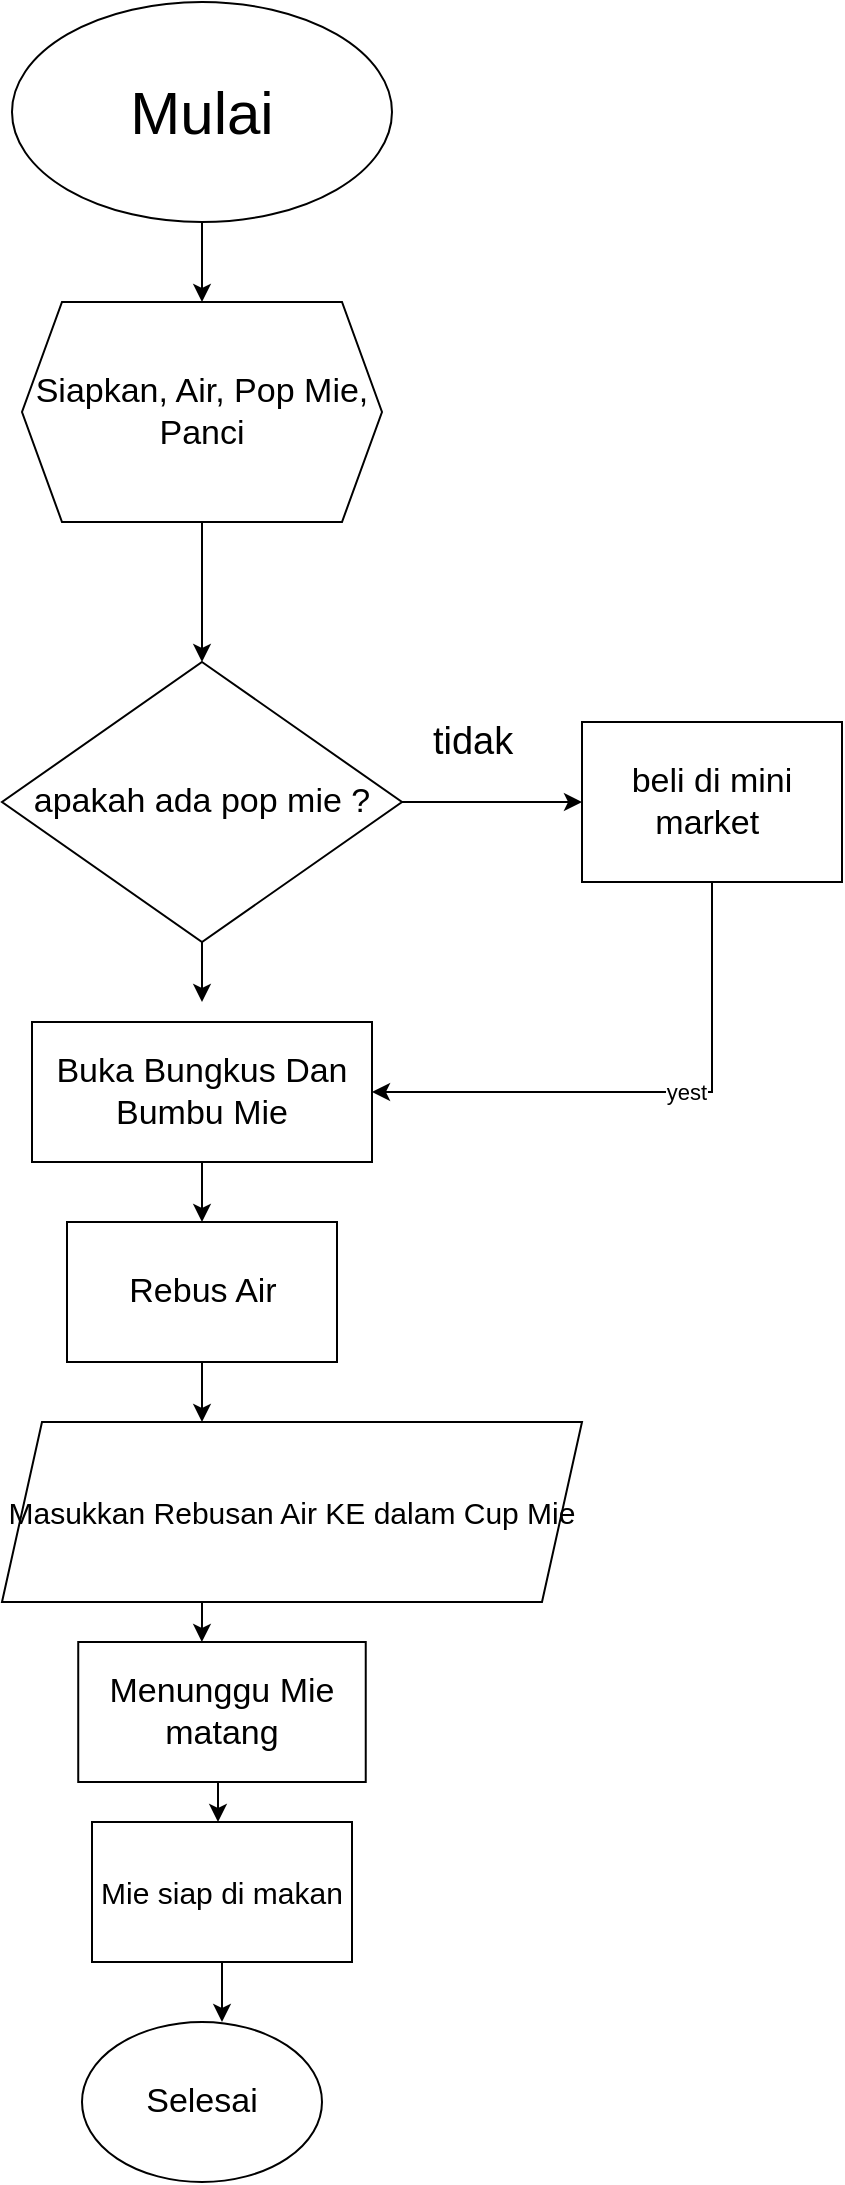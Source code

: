 <mxfile version="21.6.8" type="device">
  <diagram id="kgpKYQtTHZ0yAKxKKP6v" name="Page-1">
    <mxGraphModel dx="1080" dy="645" grid="1" gridSize="10" guides="1" tooltips="1" connect="1" arrows="1" fold="1" page="1" pageScale="1" pageWidth="850" pageHeight="1100" math="0" shadow="0">
      <root>
        <mxCell id="0" />
        <mxCell id="1" parent="0" />
        <mxCell id="PeCGJ06TXOLZpOecFhSK-28" value="Teh Starbuck" style="text;html=1;align=center;verticalAlign=middle;resizable=0;points=[];autosize=1;strokeColor=none;fillColor=none;" parent="1" vertex="1">
          <mxGeometry x="425" y="100" width="90" height="30" as="geometry" />
        </mxCell>
        <mxCell id="PeCGJ06TXOLZpOecFhSK-32" value="" style="edgeStyle=orthogonalEdgeStyle;rounded=0;orthogonalLoop=1;jettySize=auto;html=1;entryX=0.5;entryY=0;entryDx=0;entryDy=0;" parent="1" source="PeCGJ06TXOLZpOecFhSK-30" target="PeCGJ06TXOLZpOecFhSK-43" edge="1">
          <mxGeometry relative="1" as="geometry" />
        </mxCell>
        <mxCell id="PeCGJ06TXOLZpOecFhSK-30" value="&lt;font style=&quot;font-size: 30px;&quot;&gt;Mulai&lt;/font&gt;" style="ellipse;whiteSpace=wrap;html=1;" parent="1" vertex="1">
          <mxGeometry x="365" y="70" width="190" height="110" as="geometry" />
        </mxCell>
        <mxCell id="PeCGJ06TXOLZpOecFhSK-47" style="edgeStyle=orthogonalEdgeStyle;rounded=0;orthogonalLoop=1;jettySize=auto;html=1;entryX=0;entryY=0.5;entryDx=0;entryDy=0;" parent="1" source="PeCGJ06TXOLZpOecFhSK-42" target="PeCGJ06TXOLZpOecFhSK-46" edge="1">
          <mxGeometry relative="1" as="geometry" />
        </mxCell>
        <mxCell id="PeCGJ06TXOLZpOecFhSK-44" style="edgeStyle=orthogonalEdgeStyle;rounded=0;orthogonalLoop=1;jettySize=auto;html=1;entryX=0.5;entryY=0;entryDx=0;entryDy=0;" parent="1" source="PeCGJ06TXOLZpOecFhSK-43" target="PeCGJ06TXOLZpOecFhSK-42" edge="1">
          <mxGeometry relative="1" as="geometry" />
        </mxCell>
        <mxCell id="PeCGJ06TXOLZpOecFhSK-43" value="&lt;font style=&quot;font-size: 17px;&quot;&gt;Siapkan, Air, Pop Mie, Panci&lt;/font&gt;" style="shape=hexagon;perimeter=hexagonPerimeter2;whiteSpace=wrap;html=1;fixedSize=1;" parent="1" vertex="1">
          <mxGeometry x="370" y="220" width="180" height="110" as="geometry" />
        </mxCell>
        <mxCell id="AgGkoCsOweHNP-nbP5R2-15" style="edgeStyle=orthogonalEdgeStyle;rounded=0;orthogonalLoop=1;jettySize=auto;html=1;entryX=1;entryY=0.5;entryDx=0;entryDy=0;" edge="1" parent="1" source="PeCGJ06TXOLZpOecFhSK-46" target="AgGkoCsOweHNP-nbP5R2-3">
          <mxGeometry relative="1" as="geometry">
            <Array as="points">
              <mxPoint x="715" y="615" />
            </Array>
          </mxGeometry>
        </mxCell>
        <mxCell id="AgGkoCsOweHNP-nbP5R2-16" value="yest" style="edgeLabel;html=1;align=center;verticalAlign=middle;resizable=0;points=[];" vertex="1" connectable="0" parent="AgGkoCsOweHNP-nbP5R2-15">
          <mxGeometry x="-0.14" relative="1" as="geometry">
            <mxPoint as="offset" />
          </mxGeometry>
        </mxCell>
        <mxCell id="PeCGJ06TXOLZpOecFhSK-46" value="&lt;font style=&quot;font-size: 17px;&quot;&gt;beli di mini market&amp;nbsp;&lt;/font&gt;" style="rounded=0;whiteSpace=wrap;html=1;" parent="1" vertex="1">
          <mxGeometry x="650" y="430" width="130" height="80" as="geometry" />
        </mxCell>
        <mxCell id="AgGkoCsOweHNP-nbP5R2-1" style="edgeStyle=orthogonalEdgeStyle;rounded=0;orthogonalLoop=1;jettySize=auto;html=1;exitX=0.5;exitY=1;exitDx=0;exitDy=0;" edge="1" parent="1" source="PeCGJ06TXOLZpOecFhSK-42">
          <mxGeometry relative="1" as="geometry">
            <mxPoint x="460" y="570" as="targetPoint" />
          </mxGeometry>
        </mxCell>
        <mxCell id="PeCGJ06TXOLZpOecFhSK-42" value="&lt;font style=&quot;font-size: 17px;&quot;&gt;apakah ada pop mie ?&lt;/font&gt;" style="rhombus;whiteSpace=wrap;html=1;" parent="1" vertex="1">
          <mxGeometry x="360" y="400" width="200" height="140" as="geometry" />
        </mxCell>
        <mxCell id="AgGkoCsOweHNP-nbP5R2-2" value="&lt;font style=&quot;font-size: 19px;&quot;&gt;tidak&lt;/font&gt;" style="text;html=1;align=center;verticalAlign=middle;resizable=0;points=[];autosize=1;strokeColor=none;fillColor=none;" vertex="1" parent="1">
          <mxGeometry x="565" y="420" width="60" height="40" as="geometry" />
        </mxCell>
        <mxCell id="AgGkoCsOweHNP-nbP5R2-4" style="edgeStyle=orthogonalEdgeStyle;rounded=0;orthogonalLoop=1;jettySize=auto;html=1;exitX=0.5;exitY=1;exitDx=0;exitDy=0;" edge="1" parent="1" source="AgGkoCsOweHNP-nbP5R2-3">
          <mxGeometry relative="1" as="geometry">
            <mxPoint x="460" y="680" as="targetPoint" />
          </mxGeometry>
        </mxCell>
        <mxCell id="AgGkoCsOweHNP-nbP5R2-3" value="&lt;font style=&quot;font-size: 17px;&quot;&gt;Buka Bungkus Dan Bumbu Mie&lt;/font&gt;" style="rounded=0;whiteSpace=wrap;html=1;" vertex="1" parent="1">
          <mxGeometry x="375" y="580" width="170" height="70" as="geometry" />
        </mxCell>
        <mxCell id="AgGkoCsOweHNP-nbP5R2-6" style="edgeStyle=orthogonalEdgeStyle;rounded=0;orthogonalLoop=1;jettySize=auto;html=1;exitX=0.5;exitY=1;exitDx=0;exitDy=0;" edge="1" parent="1" source="AgGkoCsOweHNP-nbP5R2-5">
          <mxGeometry relative="1" as="geometry">
            <mxPoint x="460" y="780" as="targetPoint" />
          </mxGeometry>
        </mxCell>
        <mxCell id="AgGkoCsOweHNP-nbP5R2-5" value="&lt;font style=&quot;font-size: 17px;&quot;&gt;Rebus Air&lt;/font&gt;" style="rounded=0;whiteSpace=wrap;html=1;" vertex="1" parent="1">
          <mxGeometry x="392.5" y="680" width="135" height="70" as="geometry" />
        </mxCell>
        <mxCell id="AgGkoCsOweHNP-nbP5R2-8" style="edgeStyle=orthogonalEdgeStyle;rounded=0;orthogonalLoop=1;jettySize=auto;html=1;exitX=0.5;exitY=1;exitDx=0;exitDy=0;entryX=0.43;entryY=0;entryDx=0;entryDy=0;entryPerimeter=0;" edge="1" parent="1" source="AgGkoCsOweHNP-nbP5R2-7" target="AgGkoCsOweHNP-nbP5R2-9">
          <mxGeometry relative="1" as="geometry">
            <mxPoint x="463" y="880" as="targetPoint" />
            <Array as="points">
              <mxPoint x="460" y="880" />
            </Array>
          </mxGeometry>
        </mxCell>
        <mxCell id="AgGkoCsOweHNP-nbP5R2-7" value="&lt;font style=&quot;font-size: 17px;&quot;&gt;Masukkan Rebusan Air KE dalam Cup Mie&lt;/font&gt;" style="rounded=0;whiteSpace=wrap;html=1;" vertex="1" parent="1">
          <mxGeometry x="390" y="780" width="140" height="70" as="geometry" />
        </mxCell>
        <mxCell id="AgGkoCsOweHNP-nbP5R2-10" style="edgeStyle=orthogonalEdgeStyle;rounded=0;orthogonalLoop=1;jettySize=auto;html=1;exitX=0.5;exitY=1;exitDx=0;exitDy=0;" edge="1" parent="1" source="AgGkoCsOweHNP-nbP5R2-9">
          <mxGeometry relative="1" as="geometry">
            <mxPoint x="468" y="980" as="targetPoint" />
            <Array as="points">
              <mxPoint x="468" y="970" />
              <mxPoint x="468" y="970" />
            </Array>
          </mxGeometry>
        </mxCell>
        <mxCell id="AgGkoCsOweHNP-nbP5R2-9" value="&lt;span style=&quot;font-size: 17px;&quot;&gt;Menunggu Mie matang&lt;/span&gt;" style="rounded=0;whiteSpace=wrap;html=1;" vertex="1" parent="1">
          <mxGeometry x="398.12" y="890" width="143.75" height="70" as="geometry" />
        </mxCell>
        <mxCell id="AgGkoCsOweHNP-nbP5R2-12" style="edgeStyle=orthogonalEdgeStyle;rounded=0;orthogonalLoop=1;jettySize=auto;html=1;exitX=0.5;exitY=1;exitDx=0;exitDy=0;" edge="1" parent="1" source="AgGkoCsOweHNP-nbP5R2-11">
          <mxGeometry relative="1" as="geometry">
            <mxPoint x="470" y="1080" as="targetPoint" />
          </mxGeometry>
        </mxCell>
        <mxCell id="AgGkoCsOweHNP-nbP5R2-11" value="&lt;font style=&quot;font-size: 15px;&quot;&gt;Mie siap di makan&lt;/font&gt;" style="rounded=0;whiteSpace=wrap;html=1;" vertex="1" parent="1">
          <mxGeometry x="405" y="980" width="130" height="70" as="geometry" />
        </mxCell>
        <mxCell id="AgGkoCsOweHNP-nbP5R2-14" value="&lt;font style=&quot;font-size: 17px;&quot;&gt;Selesai&lt;/font&gt;" style="ellipse;whiteSpace=wrap;html=1;" vertex="1" parent="1">
          <mxGeometry x="400" y="1080" width="120" height="80" as="geometry" />
        </mxCell>
        <mxCell id="AgGkoCsOweHNP-nbP5R2-17" value="&lt;font style=&quot;font-size: 15px;&quot;&gt;Masukkan Rebusan Air KE dalam Cup Mie&lt;/font&gt;" style="shape=parallelogram;perimeter=parallelogramPerimeter;whiteSpace=wrap;html=1;fixedSize=1;" vertex="1" parent="1">
          <mxGeometry x="360" y="780" width="290" height="90" as="geometry" />
        </mxCell>
      </root>
    </mxGraphModel>
  </diagram>
</mxfile>
